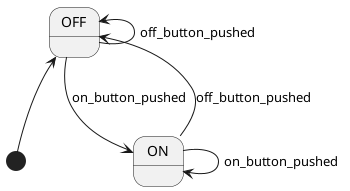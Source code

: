 @startuml
[*] -up-> OFF
OFF -up-> OFF : off_button_pushed
OFF -down-> ON : on_button_pushed
ON -up-> OFF : off_button_pushed
ON --> ON : on_button_pushed
@enduml